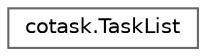 digraph "Graphical Class Hierarchy"
{
 // LATEX_PDF_SIZE
  bgcolor="transparent";
  edge [fontname=Helvetica,fontsize=10,labelfontname=Helvetica,labelfontsize=10];
  node [fontname=Helvetica,fontsize=10,shape=box,height=0.2,width=0.4];
  rankdir="LR";
  Node0 [id="Node000000",label="cotask.TaskList",height=0.2,width=0.4,color="grey40", fillcolor="white", style="filled",URL="$classcotask_1_1_task_list.html",tooltip="A list of tasks used internally by the task scheduler."];
}
